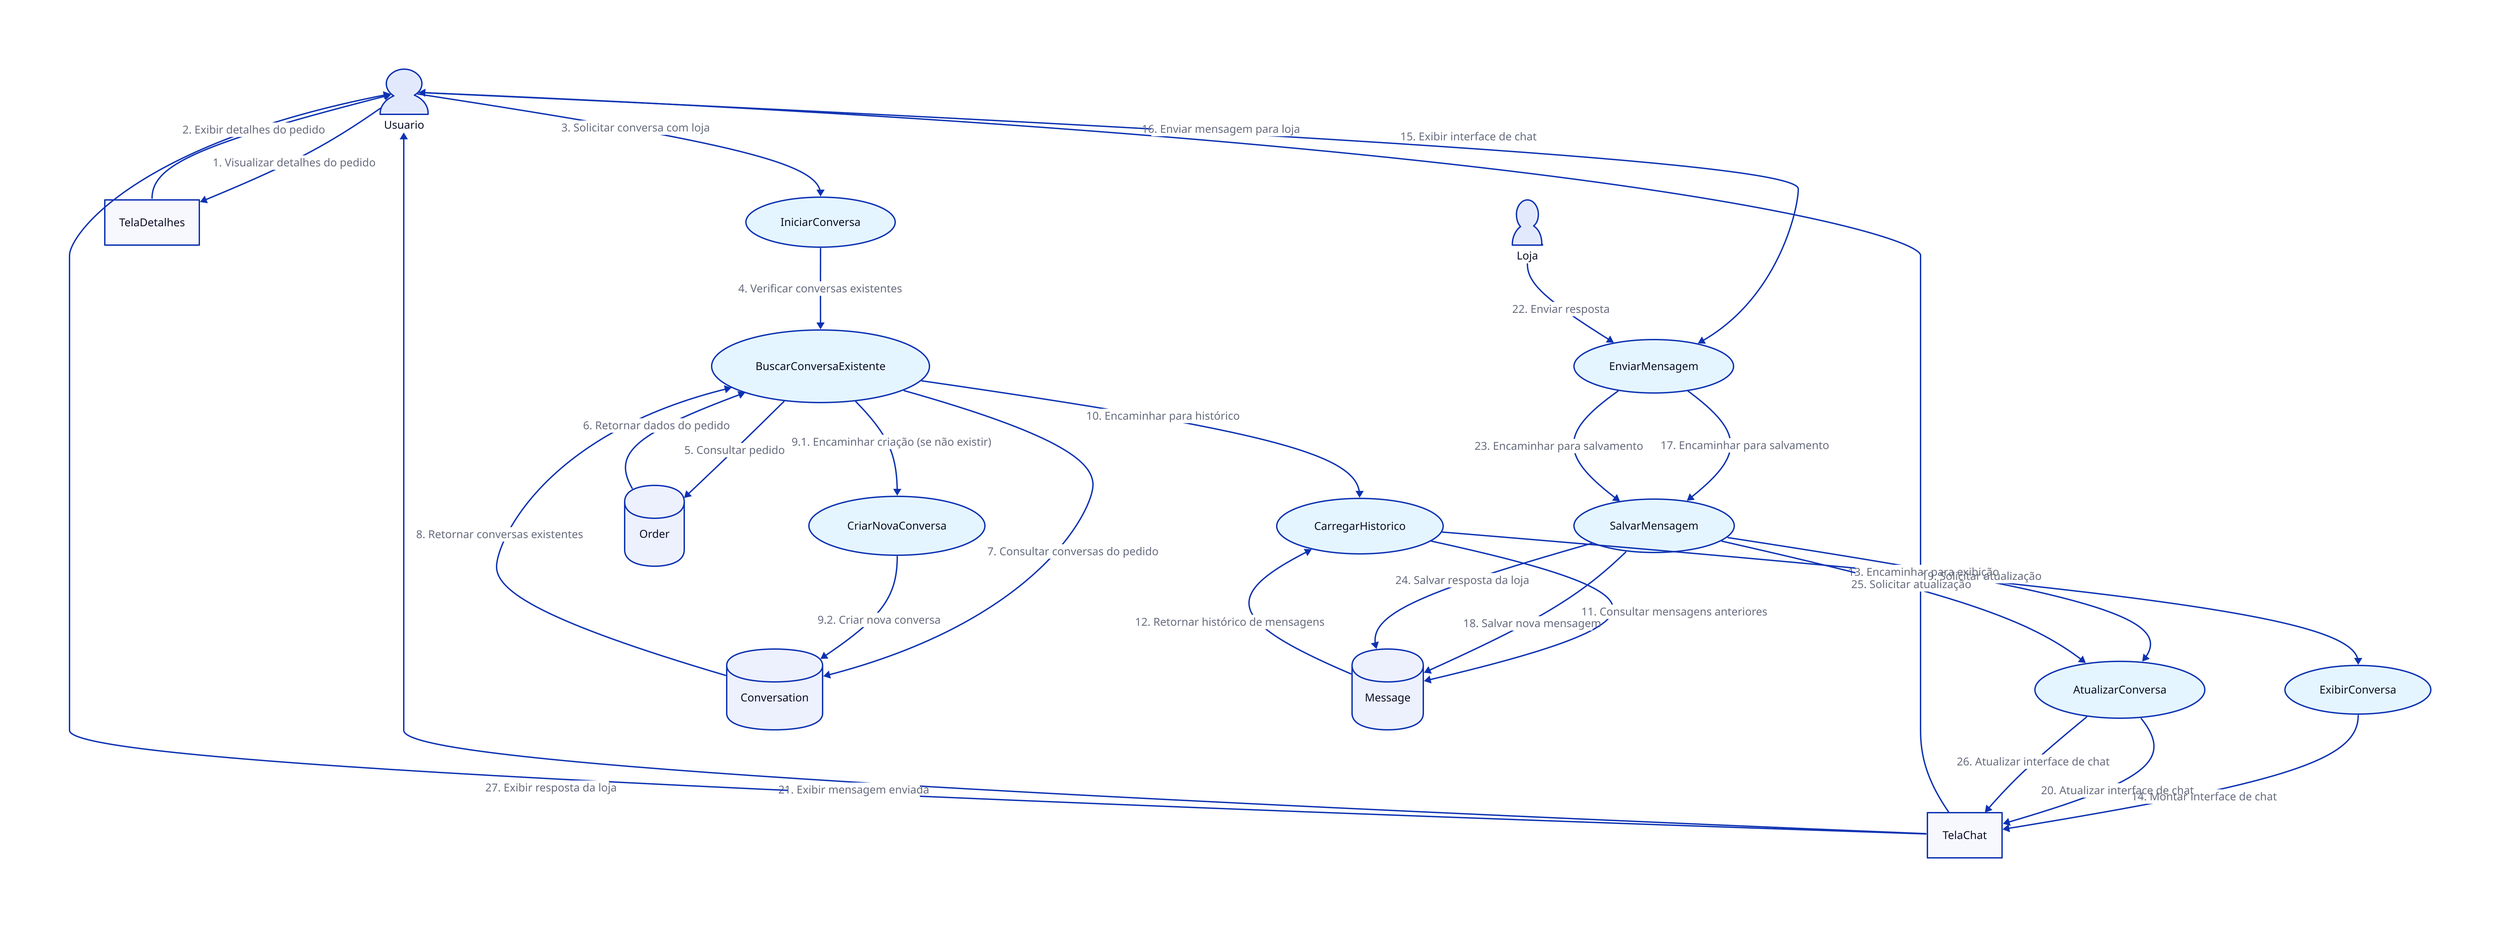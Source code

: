 Usuario: {
  shape: person
}

Loja: {
  shape: person
}

TelaDetalhes: {
  shape: rectangle
}

IniciarConversa: {
  shape: oval
  style.fill: "#E5F5FF"
}

BuscarConversaExistente: {
  shape: oval
  style.fill: "#E5F5FF"
}

CriarNovaConversa: {
  shape: oval
  style.fill: "#E5F5FF"
}

CarregarHistorico: {
  shape: oval
  style.fill: "#E5F5FF"
}

ExibirConversa: {
  shape: oval
  style.fill: "#E5F5FF"
}

EnviarMensagem: {
  shape: oval
  style.fill: "#E5F5FF"
}

SalvarMensagem: {
  shape: oval
  style.fill: "#E5F5FF"
}

AtualizarConversa: {
  shape: oval
  style.fill: "#E5F5FF"
}

TelaChat: {
  shape: rectangle
}

Order: {
  shape: cylinder
}

Conversation: {
  shape: cylinder
}

Message: {
  shape: cylinder
}

Usuario -> TelaDetalhes: "1. Visualizar detalhes do pedido"
TelaDetalhes -> Usuario: "2. Exibir detalhes do pedido"
Usuario -> IniciarConversa: "3. Solicitar conversa com loja"
IniciarConversa -> BuscarConversaExistente: "4. Verificar conversas existentes"
BuscarConversaExistente -> Order: "5. Consultar pedido"
Order -> BuscarConversaExistente: "6. Retornar dados do pedido"
BuscarConversaExistente -> Conversation: "7. Consultar conversas do pedido"
Conversation -> BuscarConversaExistente: "8. Retornar conversas existentes"
BuscarConversaExistente -> CriarNovaConversa: "9.1. Encaminhar criação (se não existir)"
CriarNovaConversa -> Conversation: "9.2. Criar nova conversa"
BuscarConversaExistente -> CarregarHistorico: "10. Encaminhar para histórico"
CarregarHistorico -> Message: "11. Consultar mensagens anteriores"
Message -> CarregarHistorico: "12. Retornar histórico de mensagens"
CarregarHistorico -> ExibirConversa: "13. Encaminhar para exibição"
ExibirConversa -> TelaChat: "14. Montar interface de chat"
TelaChat -> Usuario: "15. Exibir interface de chat"
Usuario -> EnviarMensagem: "16. Enviar mensagem para loja"
EnviarMensagem -> SalvarMensagem: "17. Encaminhar para salvamento"
SalvarMensagem -> Message: "18. Salvar nova mensagem"
SalvarMensagem -> AtualizarConversa: "19. Solicitar atualização"
AtualizarConversa -> TelaChat: "20. Atualizar interface de chat"
TelaChat -> Usuario: "21. Exibir mensagem enviada"
Loja -> EnviarMensagem: "22. Enviar resposta"
EnviarMensagem -> SalvarMensagem: "23. Encaminhar para salvamento"
SalvarMensagem -> Message: "24. Salvar resposta da loja"
SalvarMensagem -> AtualizarConversa: "25. Solicitar atualização"
AtualizarConversa -> TelaChat: "26. Atualizar interface de chat"
TelaChat -> Usuario: "27. Exibir resposta da loja"
